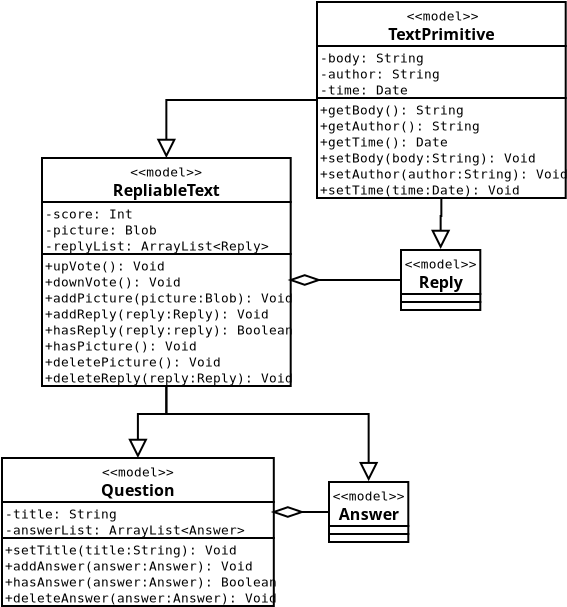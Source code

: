 <?xml version="1.0" encoding="UTF-8"?>
<dia:diagram xmlns:dia="http://www.lysator.liu.se/~alla/dia/">
  <dia:layer name="Background" visible="true" active="true">
    <dia:object type="UML - Class" version="0" id="O0">
      <dia:attribute name="obj_pos">
        <dia:point val="20.95,-6.7"/>
      </dia:attribute>
      <dia:attribute name="obj_bb">
        <dia:rectangle val="20.9,-6.75;33.435,3.15"/>
      </dia:attribute>
      <dia:attribute name="elem_corner">
        <dia:point val="20.95,-6.7"/>
      </dia:attribute>
      <dia:attribute name="elem_width">
        <dia:real val="12.435"/>
      </dia:attribute>
      <dia:attribute name="elem_height">
        <dia:real val="9.8"/>
      </dia:attribute>
      <dia:attribute name="name">
        <dia:string>#TextPrimitive#</dia:string>
      </dia:attribute>
      <dia:attribute name="stereotype">
        <dia:string>#model#</dia:string>
      </dia:attribute>
      <dia:attribute name="comment">
        <dia:string>##</dia:string>
      </dia:attribute>
      <dia:attribute name="abstract">
        <dia:boolean val="false"/>
      </dia:attribute>
      <dia:attribute name="suppress_attributes">
        <dia:boolean val="false"/>
      </dia:attribute>
      <dia:attribute name="suppress_operations">
        <dia:boolean val="false"/>
      </dia:attribute>
      <dia:attribute name="visible_attributes">
        <dia:boolean val="true"/>
      </dia:attribute>
      <dia:attribute name="visible_operations">
        <dia:boolean val="true"/>
      </dia:attribute>
      <dia:attribute name="visible_comments">
        <dia:boolean val="false"/>
      </dia:attribute>
      <dia:attribute name="wrap_operations">
        <dia:boolean val="true"/>
      </dia:attribute>
      <dia:attribute name="wrap_after_char">
        <dia:int val="40"/>
      </dia:attribute>
      <dia:attribute name="comment_line_length">
        <dia:int val="17"/>
      </dia:attribute>
      <dia:attribute name="comment_tagging">
        <dia:boolean val="false"/>
      </dia:attribute>
      <dia:attribute name="line_width">
        <dia:real val="0.1"/>
      </dia:attribute>
      <dia:attribute name="line_color">
        <dia:color val="#000000"/>
      </dia:attribute>
      <dia:attribute name="fill_color">
        <dia:color val="#ffffff"/>
      </dia:attribute>
      <dia:attribute name="text_color">
        <dia:color val="#000000"/>
      </dia:attribute>
      <dia:attribute name="normal_font">
        <dia:font family="monospace" style="0" name="Courier"/>
      </dia:attribute>
      <dia:attribute name="abstract_font">
        <dia:font family="monospace" style="88" name="Courier-BoldOblique"/>
      </dia:attribute>
      <dia:attribute name="polymorphic_font">
        <dia:font family="monospace" style="8" name="Courier-Oblique"/>
      </dia:attribute>
      <dia:attribute name="classname_font">
        <dia:font family="sans" style="80" name="Helvetica-Bold"/>
      </dia:attribute>
      <dia:attribute name="abstract_classname_font">
        <dia:font family="sans" style="88" name="Helvetica-BoldOblique"/>
      </dia:attribute>
      <dia:attribute name="comment_font">
        <dia:font family="sans" style="8" name="Helvetica-Oblique"/>
      </dia:attribute>
      <dia:attribute name="normal_font_height">
        <dia:real val="0.8"/>
      </dia:attribute>
      <dia:attribute name="polymorphic_font_height">
        <dia:real val="0.8"/>
      </dia:attribute>
      <dia:attribute name="abstract_font_height">
        <dia:real val="0.8"/>
      </dia:attribute>
      <dia:attribute name="classname_font_height">
        <dia:real val="1"/>
      </dia:attribute>
      <dia:attribute name="abstract_classname_font_height">
        <dia:real val="1"/>
      </dia:attribute>
      <dia:attribute name="comment_font_height">
        <dia:real val="0.7"/>
      </dia:attribute>
      <dia:attribute name="attributes">
        <dia:composite type="umlattribute">
          <dia:attribute name="name">
            <dia:string>#body#</dia:string>
          </dia:attribute>
          <dia:attribute name="type">
            <dia:string>#String#</dia:string>
          </dia:attribute>
          <dia:attribute name="value">
            <dia:string>##</dia:string>
          </dia:attribute>
          <dia:attribute name="comment">
            <dia:string>##</dia:string>
          </dia:attribute>
          <dia:attribute name="visibility">
            <dia:enum val="1"/>
          </dia:attribute>
          <dia:attribute name="abstract">
            <dia:boolean val="false"/>
          </dia:attribute>
          <dia:attribute name="class_scope">
            <dia:boolean val="false"/>
          </dia:attribute>
        </dia:composite>
        <dia:composite type="umlattribute">
          <dia:attribute name="name">
            <dia:string>#author#</dia:string>
          </dia:attribute>
          <dia:attribute name="type">
            <dia:string>#String#</dia:string>
          </dia:attribute>
          <dia:attribute name="value">
            <dia:string>##</dia:string>
          </dia:attribute>
          <dia:attribute name="comment">
            <dia:string>##</dia:string>
          </dia:attribute>
          <dia:attribute name="visibility">
            <dia:enum val="1"/>
          </dia:attribute>
          <dia:attribute name="abstract">
            <dia:boolean val="false"/>
          </dia:attribute>
          <dia:attribute name="class_scope">
            <dia:boolean val="false"/>
          </dia:attribute>
        </dia:composite>
        <dia:composite type="umlattribute">
          <dia:attribute name="name">
            <dia:string>#time#</dia:string>
          </dia:attribute>
          <dia:attribute name="type">
            <dia:string>#Date#</dia:string>
          </dia:attribute>
          <dia:attribute name="value">
            <dia:string>##</dia:string>
          </dia:attribute>
          <dia:attribute name="comment">
            <dia:string>##</dia:string>
          </dia:attribute>
          <dia:attribute name="visibility">
            <dia:enum val="1"/>
          </dia:attribute>
          <dia:attribute name="abstract">
            <dia:boolean val="false"/>
          </dia:attribute>
          <dia:attribute name="class_scope">
            <dia:boolean val="false"/>
          </dia:attribute>
        </dia:composite>
      </dia:attribute>
      <dia:attribute name="operations">
        <dia:composite type="umloperation">
          <dia:attribute name="name">
            <dia:string>#getBody#</dia:string>
          </dia:attribute>
          <dia:attribute name="stereotype">
            <dia:string>##</dia:string>
          </dia:attribute>
          <dia:attribute name="type">
            <dia:string>#String#</dia:string>
          </dia:attribute>
          <dia:attribute name="visibility">
            <dia:enum val="0"/>
          </dia:attribute>
          <dia:attribute name="comment">
            <dia:string>##</dia:string>
          </dia:attribute>
          <dia:attribute name="abstract">
            <dia:boolean val="false"/>
          </dia:attribute>
          <dia:attribute name="inheritance_type">
            <dia:enum val="2"/>
          </dia:attribute>
          <dia:attribute name="query">
            <dia:boolean val="false"/>
          </dia:attribute>
          <dia:attribute name="class_scope">
            <dia:boolean val="false"/>
          </dia:attribute>
          <dia:attribute name="parameters"/>
        </dia:composite>
        <dia:composite type="umloperation">
          <dia:attribute name="name">
            <dia:string>#getAuthor#</dia:string>
          </dia:attribute>
          <dia:attribute name="stereotype">
            <dia:string>##</dia:string>
          </dia:attribute>
          <dia:attribute name="type">
            <dia:string>#String#</dia:string>
          </dia:attribute>
          <dia:attribute name="visibility">
            <dia:enum val="0"/>
          </dia:attribute>
          <dia:attribute name="comment">
            <dia:string>##</dia:string>
          </dia:attribute>
          <dia:attribute name="abstract">
            <dia:boolean val="false"/>
          </dia:attribute>
          <dia:attribute name="inheritance_type">
            <dia:enum val="2"/>
          </dia:attribute>
          <dia:attribute name="query">
            <dia:boolean val="false"/>
          </dia:attribute>
          <dia:attribute name="class_scope">
            <dia:boolean val="false"/>
          </dia:attribute>
          <dia:attribute name="parameters"/>
        </dia:composite>
        <dia:composite type="umloperation">
          <dia:attribute name="name">
            <dia:string>#getTime#</dia:string>
          </dia:attribute>
          <dia:attribute name="stereotype">
            <dia:string>##</dia:string>
          </dia:attribute>
          <dia:attribute name="type">
            <dia:string>#Date#</dia:string>
          </dia:attribute>
          <dia:attribute name="visibility">
            <dia:enum val="0"/>
          </dia:attribute>
          <dia:attribute name="comment">
            <dia:string>##</dia:string>
          </dia:attribute>
          <dia:attribute name="abstract">
            <dia:boolean val="false"/>
          </dia:attribute>
          <dia:attribute name="inheritance_type">
            <dia:enum val="2"/>
          </dia:attribute>
          <dia:attribute name="query">
            <dia:boolean val="false"/>
          </dia:attribute>
          <dia:attribute name="class_scope">
            <dia:boolean val="false"/>
          </dia:attribute>
          <dia:attribute name="parameters"/>
        </dia:composite>
        <dia:composite type="umloperation">
          <dia:attribute name="name">
            <dia:string>#setBody#</dia:string>
          </dia:attribute>
          <dia:attribute name="stereotype">
            <dia:string>##</dia:string>
          </dia:attribute>
          <dia:attribute name="type">
            <dia:string>#Void#</dia:string>
          </dia:attribute>
          <dia:attribute name="visibility">
            <dia:enum val="0"/>
          </dia:attribute>
          <dia:attribute name="comment">
            <dia:string>##</dia:string>
          </dia:attribute>
          <dia:attribute name="abstract">
            <dia:boolean val="false"/>
          </dia:attribute>
          <dia:attribute name="inheritance_type">
            <dia:enum val="2"/>
          </dia:attribute>
          <dia:attribute name="query">
            <dia:boolean val="false"/>
          </dia:attribute>
          <dia:attribute name="class_scope">
            <dia:boolean val="false"/>
          </dia:attribute>
          <dia:attribute name="parameters">
            <dia:composite type="umlparameter">
              <dia:attribute name="name">
                <dia:string>#body#</dia:string>
              </dia:attribute>
              <dia:attribute name="type">
                <dia:string>#String#</dia:string>
              </dia:attribute>
              <dia:attribute name="value">
                <dia:string>##</dia:string>
              </dia:attribute>
              <dia:attribute name="comment">
                <dia:string>##</dia:string>
              </dia:attribute>
              <dia:attribute name="kind">
                <dia:enum val="0"/>
              </dia:attribute>
            </dia:composite>
          </dia:attribute>
        </dia:composite>
        <dia:composite type="umloperation">
          <dia:attribute name="name">
            <dia:string>#setAuthor#</dia:string>
          </dia:attribute>
          <dia:attribute name="stereotype">
            <dia:string>##</dia:string>
          </dia:attribute>
          <dia:attribute name="type">
            <dia:string>#Void#</dia:string>
          </dia:attribute>
          <dia:attribute name="visibility">
            <dia:enum val="0"/>
          </dia:attribute>
          <dia:attribute name="comment">
            <dia:string>##</dia:string>
          </dia:attribute>
          <dia:attribute name="abstract">
            <dia:boolean val="false"/>
          </dia:attribute>
          <dia:attribute name="inheritance_type">
            <dia:enum val="2"/>
          </dia:attribute>
          <dia:attribute name="query">
            <dia:boolean val="false"/>
          </dia:attribute>
          <dia:attribute name="class_scope">
            <dia:boolean val="false"/>
          </dia:attribute>
          <dia:attribute name="parameters">
            <dia:composite type="umlparameter">
              <dia:attribute name="name">
                <dia:string>#author#</dia:string>
              </dia:attribute>
              <dia:attribute name="type">
                <dia:string>#String#</dia:string>
              </dia:attribute>
              <dia:attribute name="value">
                <dia:string>##</dia:string>
              </dia:attribute>
              <dia:attribute name="comment">
                <dia:string>##</dia:string>
              </dia:attribute>
              <dia:attribute name="kind">
                <dia:enum val="0"/>
              </dia:attribute>
            </dia:composite>
          </dia:attribute>
        </dia:composite>
        <dia:composite type="umloperation">
          <dia:attribute name="name">
            <dia:string>#setTime#</dia:string>
          </dia:attribute>
          <dia:attribute name="stereotype">
            <dia:string>##</dia:string>
          </dia:attribute>
          <dia:attribute name="type">
            <dia:string>#Void#</dia:string>
          </dia:attribute>
          <dia:attribute name="visibility">
            <dia:enum val="0"/>
          </dia:attribute>
          <dia:attribute name="comment">
            <dia:string>##</dia:string>
          </dia:attribute>
          <dia:attribute name="abstract">
            <dia:boolean val="false"/>
          </dia:attribute>
          <dia:attribute name="inheritance_type">
            <dia:enum val="2"/>
          </dia:attribute>
          <dia:attribute name="query">
            <dia:boolean val="false"/>
          </dia:attribute>
          <dia:attribute name="class_scope">
            <dia:boolean val="false"/>
          </dia:attribute>
          <dia:attribute name="parameters">
            <dia:composite type="umlparameter">
              <dia:attribute name="name">
                <dia:string>#time#</dia:string>
              </dia:attribute>
              <dia:attribute name="type">
                <dia:string>#Date#</dia:string>
              </dia:attribute>
              <dia:attribute name="value">
                <dia:string>##</dia:string>
              </dia:attribute>
              <dia:attribute name="comment">
                <dia:string>##</dia:string>
              </dia:attribute>
              <dia:attribute name="kind">
                <dia:enum val="0"/>
              </dia:attribute>
            </dia:composite>
          </dia:attribute>
        </dia:composite>
      </dia:attribute>
      <dia:attribute name="template">
        <dia:boolean val="false"/>
      </dia:attribute>
      <dia:attribute name="templates"/>
    </dia:object>
    <dia:object type="UML - Class" version="0" id="O1">
      <dia:attribute name="obj_pos">
        <dia:point val="7.2,1.1"/>
      </dia:attribute>
      <dia:attribute name="obj_bb">
        <dia:rectangle val="7.15,1.05;19.685,12.55"/>
      </dia:attribute>
      <dia:attribute name="elem_corner">
        <dia:point val="7.2,1.1"/>
      </dia:attribute>
      <dia:attribute name="elem_width">
        <dia:real val="12.435"/>
      </dia:attribute>
      <dia:attribute name="elem_height">
        <dia:real val="11.4"/>
      </dia:attribute>
      <dia:attribute name="name">
        <dia:string>#RepliableText#</dia:string>
      </dia:attribute>
      <dia:attribute name="stereotype">
        <dia:string>#model#</dia:string>
      </dia:attribute>
      <dia:attribute name="comment">
        <dia:string>##</dia:string>
      </dia:attribute>
      <dia:attribute name="abstract">
        <dia:boolean val="false"/>
      </dia:attribute>
      <dia:attribute name="suppress_attributes">
        <dia:boolean val="false"/>
      </dia:attribute>
      <dia:attribute name="suppress_operations">
        <dia:boolean val="false"/>
      </dia:attribute>
      <dia:attribute name="visible_attributes">
        <dia:boolean val="true"/>
      </dia:attribute>
      <dia:attribute name="visible_operations">
        <dia:boolean val="true"/>
      </dia:attribute>
      <dia:attribute name="visible_comments">
        <dia:boolean val="false"/>
      </dia:attribute>
      <dia:attribute name="wrap_operations">
        <dia:boolean val="true"/>
      </dia:attribute>
      <dia:attribute name="wrap_after_char">
        <dia:int val="40"/>
      </dia:attribute>
      <dia:attribute name="comment_line_length">
        <dia:int val="17"/>
      </dia:attribute>
      <dia:attribute name="comment_tagging">
        <dia:boolean val="false"/>
      </dia:attribute>
      <dia:attribute name="line_width">
        <dia:real val="0.1"/>
      </dia:attribute>
      <dia:attribute name="line_color">
        <dia:color val="#000000"/>
      </dia:attribute>
      <dia:attribute name="fill_color">
        <dia:color val="#ffffff"/>
      </dia:attribute>
      <dia:attribute name="text_color">
        <dia:color val="#000000"/>
      </dia:attribute>
      <dia:attribute name="normal_font">
        <dia:font family="monospace" style="0" name="Courier"/>
      </dia:attribute>
      <dia:attribute name="abstract_font">
        <dia:font family="monospace" style="88" name="Courier-BoldOblique"/>
      </dia:attribute>
      <dia:attribute name="polymorphic_font">
        <dia:font family="monospace" style="8" name="Courier-Oblique"/>
      </dia:attribute>
      <dia:attribute name="classname_font">
        <dia:font family="sans" style="80" name="Helvetica-Bold"/>
      </dia:attribute>
      <dia:attribute name="abstract_classname_font">
        <dia:font family="sans" style="88" name="Helvetica-BoldOblique"/>
      </dia:attribute>
      <dia:attribute name="comment_font">
        <dia:font family="sans" style="8" name="Helvetica-Oblique"/>
      </dia:attribute>
      <dia:attribute name="normal_font_height">
        <dia:real val="0.8"/>
      </dia:attribute>
      <dia:attribute name="polymorphic_font_height">
        <dia:real val="0.8"/>
      </dia:attribute>
      <dia:attribute name="abstract_font_height">
        <dia:real val="0.8"/>
      </dia:attribute>
      <dia:attribute name="classname_font_height">
        <dia:real val="1"/>
      </dia:attribute>
      <dia:attribute name="abstract_classname_font_height">
        <dia:real val="1"/>
      </dia:attribute>
      <dia:attribute name="comment_font_height">
        <dia:real val="0.7"/>
      </dia:attribute>
      <dia:attribute name="attributes">
        <dia:composite type="umlattribute">
          <dia:attribute name="name">
            <dia:string>#score#</dia:string>
          </dia:attribute>
          <dia:attribute name="type">
            <dia:string>#Int#</dia:string>
          </dia:attribute>
          <dia:attribute name="value">
            <dia:string>##</dia:string>
          </dia:attribute>
          <dia:attribute name="comment">
            <dia:string>##</dia:string>
          </dia:attribute>
          <dia:attribute name="visibility">
            <dia:enum val="1"/>
          </dia:attribute>
          <dia:attribute name="abstract">
            <dia:boolean val="false"/>
          </dia:attribute>
          <dia:attribute name="class_scope">
            <dia:boolean val="false"/>
          </dia:attribute>
        </dia:composite>
        <dia:composite type="umlattribute">
          <dia:attribute name="name">
            <dia:string>#picture#</dia:string>
          </dia:attribute>
          <dia:attribute name="type">
            <dia:string>#Blob#</dia:string>
          </dia:attribute>
          <dia:attribute name="value">
            <dia:string>##</dia:string>
          </dia:attribute>
          <dia:attribute name="comment">
            <dia:string>##</dia:string>
          </dia:attribute>
          <dia:attribute name="visibility">
            <dia:enum val="1"/>
          </dia:attribute>
          <dia:attribute name="abstract">
            <dia:boolean val="false"/>
          </dia:attribute>
          <dia:attribute name="class_scope">
            <dia:boolean val="false"/>
          </dia:attribute>
        </dia:composite>
        <dia:composite type="umlattribute">
          <dia:attribute name="name">
            <dia:string>#replyList#</dia:string>
          </dia:attribute>
          <dia:attribute name="type">
            <dia:string>#ArrayList&lt;Reply&gt;#</dia:string>
          </dia:attribute>
          <dia:attribute name="value">
            <dia:string>##</dia:string>
          </dia:attribute>
          <dia:attribute name="comment">
            <dia:string>##</dia:string>
          </dia:attribute>
          <dia:attribute name="visibility">
            <dia:enum val="1"/>
          </dia:attribute>
          <dia:attribute name="abstract">
            <dia:boolean val="false"/>
          </dia:attribute>
          <dia:attribute name="class_scope">
            <dia:boolean val="false"/>
          </dia:attribute>
        </dia:composite>
      </dia:attribute>
      <dia:attribute name="operations">
        <dia:composite type="umloperation">
          <dia:attribute name="name">
            <dia:string>#upVote#</dia:string>
          </dia:attribute>
          <dia:attribute name="stereotype">
            <dia:string>##</dia:string>
          </dia:attribute>
          <dia:attribute name="type">
            <dia:string>#Void#</dia:string>
          </dia:attribute>
          <dia:attribute name="visibility">
            <dia:enum val="0"/>
          </dia:attribute>
          <dia:attribute name="comment">
            <dia:string>##</dia:string>
          </dia:attribute>
          <dia:attribute name="abstract">
            <dia:boolean val="false"/>
          </dia:attribute>
          <dia:attribute name="inheritance_type">
            <dia:enum val="2"/>
          </dia:attribute>
          <dia:attribute name="query">
            <dia:boolean val="false"/>
          </dia:attribute>
          <dia:attribute name="class_scope">
            <dia:boolean val="false"/>
          </dia:attribute>
          <dia:attribute name="parameters"/>
        </dia:composite>
        <dia:composite type="umloperation">
          <dia:attribute name="name">
            <dia:string>#downVote#</dia:string>
          </dia:attribute>
          <dia:attribute name="stereotype">
            <dia:string>##</dia:string>
          </dia:attribute>
          <dia:attribute name="type">
            <dia:string>#Void#</dia:string>
          </dia:attribute>
          <dia:attribute name="visibility">
            <dia:enum val="0"/>
          </dia:attribute>
          <dia:attribute name="comment">
            <dia:string>##</dia:string>
          </dia:attribute>
          <dia:attribute name="abstract">
            <dia:boolean val="false"/>
          </dia:attribute>
          <dia:attribute name="inheritance_type">
            <dia:enum val="2"/>
          </dia:attribute>
          <dia:attribute name="query">
            <dia:boolean val="false"/>
          </dia:attribute>
          <dia:attribute name="class_scope">
            <dia:boolean val="false"/>
          </dia:attribute>
          <dia:attribute name="parameters"/>
        </dia:composite>
        <dia:composite type="umloperation">
          <dia:attribute name="name">
            <dia:string>#addPicture#</dia:string>
          </dia:attribute>
          <dia:attribute name="stereotype">
            <dia:string>##</dia:string>
          </dia:attribute>
          <dia:attribute name="type">
            <dia:string>#Void#</dia:string>
          </dia:attribute>
          <dia:attribute name="visibility">
            <dia:enum val="0"/>
          </dia:attribute>
          <dia:attribute name="comment">
            <dia:string>##</dia:string>
          </dia:attribute>
          <dia:attribute name="abstract">
            <dia:boolean val="false"/>
          </dia:attribute>
          <dia:attribute name="inheritance_type">
            <dia:enum val="2"/>
          </dia:attribute>
          <dia:attribute name="query">
            <dia:boolean val="false"/>
          </dia:attribute>
          <dia:attribute name="class_scope">
            <dia:boolean val="false"/>
          </dia:attribute>
          <dia:attribute name="parameters">
            <dia:composite type="umlparameter">
              <dia:attribute name="name">
                <dia:string>#picture#</dia:string>
              </dia:attribute>
              <dia:attribute name="type">
                <dia:string>#Blob#</dia:string>
              </dia:attribute>
              <dia:attribute name="value">
                <dia:string>##</dia:string>
              </dia:attribute>
              <dia:attribute name="comment">
                <dia:string>##</dia:string>
              </dia:attribute>
              <dia:attribute name="kind">
                <dia:enum val="0"/>
              </dia:attribute>
            </dia:composite>
          </dia:attribute>
        </dia:composite>
        <dia:composite type="umloperation">
          <dia:attribute name="name">
            <dia:string>#addReply#</dia:string>
          </dia:attribute>
          <dia:attribute name="stereotype">
            <dia:string>##</dia:string>
          </dia:attribute>
          <dia:attribute name="type">
            <dia:string>#Void#</dia:string>
          </dia:attribute>
          <dia:attribute name="visibility">
            <dia:enum val="0"/>
          </dia:attribute>
          <dia:attribute name="comment">
            <dia:string>##</dia:string>
          </dia:attribute>
          <dia:attribute name="abstract">
            <dia:boolean val="false"/>
          </dia:attribute>
          <dia:attribute name="inheritance_type">
            <dia:enum val="2"/>
          </dia:attribute>
          <dia:attribute name="query">
            <dia:boolean val="false"/>
          </dia:attribute>
          <dia:attribute name="class_scope">
            <dia:boolean val="false"/>
          </dia:attribute>
          <dia:attribute name="parameters">
            <dia:composite type="umlparameter">
              <dia:attribute name="name">
                <dia:string>#reply#</dia:string>
              </dia:attribute>
              <dia:attribute name="type">
                <dia:string>#Reply#</dia:string>
              </dia:attribute>
              <dia:attribute name="value">
                <dia:string>##</dia:string>
              </dia:attribute>
              <dia:attribute name="comment">
                <dia:string>##</dia:string>
              </dia:attribute>
              <dia:attribute name="kind">
                <dia:enum val="0"/>
              </dia:attribute>
            </dia:composite>
          </dia:attribute>
        </dia:composite>
        <dia:composite type="umloperation">
          <dia:attribute name="name">
            <dia:string>#hasReply#</dia:string>
          </dia:attribute>
          <dia:attribute name="stereotype">
            <dia:string>##</dia:string>
          </dia:attribute>
          <dia:attribute name="type">
            <dia:string>#Boolean#</dia:string>
          </dia:attribute>
          <dia:attribute name="visibility">
            <dia:enum val="0"/>
          </dia:attribute>
          <dia:attribute name="comment">
            <dia:string>##</dia:string>
          </dia:attribute>
          <dia:attribute name="abstract">
            <dia:boolean val="false"/>
          </dia:attribute>
          <dia:attribute name="inheritance_type">
            <dia:enum val="2"/>
          </dia:attribute>
          <dia:attribute name="query">
            <dia:boolean val="false"/>
          </dia:attribute>
          <dia:attribute name="class_scope">
            <dia:boolean val="false"/>
          </dia:attribute>
          <dia:attribute name="parameters">
            <dia:composite type="umlparameter">
              <dia:attribute name="name">
                <dia:string>#reply#</dia:string>
              </dia:attribute>
              <dia:attribute name="type">
                <dia:string>#reply#</dia:string>
              </dia:attribute>
              <dia:attribute name="value">
                <dia:string>##</dia:string>
              </dia:attribute>
              <dia:attribute name="comment">
                <dia:string>##</dia:string>
              </dia:attribute>
              <dia:attribute name="kind">
                <dia:enum val="0"/>
              </dia:attribute>
            </dia:composite>
          </dia:attribute>
        </dia:composite>
        <dia:composite type="umloperation">
          <dia:attribute name="name">
            <dia:string>#hasPicture#</dia:string>
          </dia:attribute>
          <dia:attribute name="stereotype">
            <dia:string>##</dia:string>
          </dia:attribute>
          <dia:attribute name="type">
            <dia:string>#Void#</dia:string>
          </dia:attribute>
          <dia:attribute name="visibility">
            <dia:enum val="0"/>
          </dia:attribute>
          <dia:attribute name="comment">
            <dia:string>##</dia:string>
          </dia:attribute>
          <dia:attribute name="abstract">
            <dia:boolean val="false"/>
          </dia:attribute>
          <dia:attribute name="inheritance_type">
            <dia:enum val="2"/>
          </dia:attribute>
          <dia:attribute name="query">
            <dia:boolean val="false"/>
          </dia:attribute>
          <dia:attribute name="class_scope">
            <dia:boolean val="false"/>
          </dia:attribute>
          <dia:attribute name="parameters"/>
        </dia:composite>
        <dia:composite type="umloperation">
          <dia:attribute name="name">
            <dia:string>#deletePicture#</dia:string>
          </dia:attribute>
          <dia:attribute name="stereotype">
            <dia:string>##</dia:string>
          </dia:attribute>
          <dia:attribute name="type">
            <dia:string>#Void#</dia:string>
          </dia:attribute>
          <dia:attribute name="visibility">
            <dia:enum val="0"/>
          </dia:attribute>
          <dia:attribute name="comment">
            <dia:string>##</dia:string>
          </dia:attribute>
          <dia:attribute name="abstract">
            <dia:boolean val="false"/>
          </dia:attribute>
          <dia:attribute name="inheritance_type">
            <dia:enum val="2"/>
          </dia:attribute>
          <dia:attribute name="query">
            <dia:boolean val="false"/>
          </dia:attribute>
          <dia:attribute name="class_scope">
            <dia:boolean val="false"/>
          </dia:attribute>
          <dia:attribute name="parameters"/>
        </dia:composite>
        <dia:composite type="umloperation">
          <dia:attribute name="name">
            <dia:string>#deleteReply#</dia:string>
          </dia:attribute>
          <dia:attribute name="stereotype">
            <dia:string>##</dia:string>
          </dia:attribute>
          <dia:attribute name="type">
            <dia:string>#Void#</dia:string>
          </dia:attribute>
          <dia:attribute name="visibility">
            <dia:enum val="0"/>
          </dia:attribute>
          <dia:attribute name="comment">
            <dia:string>##</dia:string>
          </dia:attribute>
          <dia:attribute name="abstract">
            <dia:boolean val="false"/>
          </dia:attribute>
          <dia:attribute name="inheritance_type">
            <dia:enum val="2"/>
          </dia:attribute>
          <dia:attribute name="query">
            <dia:boolean val="false"/>
          </dia:attribute>
          <dia:attribute name="class_scope">
            <dia:boolean val="false"/>
          </dia:attribute>
          <dia:attribute name="parameters">
            <dia:composite type="umlparameter">
              <dia:attribute name="name">
                <dia:string>#reply#</dia:string>
              </dia:attribute>
              <dia:attribute name="type">
                <dia:string>#Reply#</dia:string>
              </dia:attribute>
              <dia:attribute name="value">
                <dia:string>##</dia:string>
              </dia:attribute>
              <dia:attribute name="comment">
                <dia:string>##</dia:string>
              </dia:attribute>
              <dia:attribute name="kind">
                <dia:enum val="0"/>
              </dia:attribute>
            </dia:composite>
          </dia:attribute>
        </dia:composite>
      </dia:attribute>
      <dia:attribute name="template">
        <dia:boolean val="false"/>
      </dia:attribute>
      <dia:attribute name="templates"/>
    </dia:object>
    <dia:object type="UML - Class" version="0" id="O2">
      <dia:attribute name="obj_pos">
        <dia:point val="5.2,16.1"/>
      </dia:attribute>
      <dia:attribute name="obj_bb">
        <dia:rectangle val="5.15,16.05;18.84,23.55"/>
      </dia:attribute>
      <dia:attribute name="elem_corner">
        <dia:point val="5.2,16.1"/>
      </dia:attribute>
      <dia:attribute name="elem_width">
        <dia:real val="13.59"/>
      </dia:attribute>
      <dia:attribute name="elem_height">
        <dia:real val="7.4"/>
      </dia:attribute>
      <dia:attribute name="name">
        <dia:string>#Question#</dia:string>
      </dia:attribute>
      <dia:attribute name="stereotype">
        <dia:string>#model#</dia:string>
      </dia:attribute>
      <dia:attribute name="comment">
        <dia:string>##</dia:string>
      </dia:attribute>
      <dia:attribute name="abstract">
        <dia:boolean val="false"/>
      </dia:attribute>
      <dia:attribute name="suppress_attributes">
        <dia:boolean val="false"/>
      </dia:attribute>
      <dia:attribute name="suppress_operations">
        <dia:boolean val="false"/>
      </dia:attribute>
      <dia:attribute name="visible_attributes">
        <dia:boolean val="true"/>
      </dia:attribute>
      <dia:attribute name="visible_operations">
        <dia:boolean val="true"/>
      </dia:attribute>
      <dia:attribute name="visible_comments">
        <dia:boolean val="false"/>
      </dia:attribute>
      <dia:attribute name="wrap_operations">
        <dia:boolean val="true"/>
      </dia:attribute>
      <dia:attribute name="wrap_after_char">
        <dia:int val="40"/>
      </dia:attribute>
      <dia:attribute name="comment_line_length">
        <dia:int val="17"/>
      </dia:attribute>
      <dia:attribute name="comment_tagging">
        <dia:boolean val="false"/>
      </dia:attribute>
      <dia:attribute name="line_width">
        <dia:real val="0.1"/>
      </dia:attribute>
      <dia:attribute name="line_color">
        <dia:color val="#000000"/>
      </dia:attribute>
      <dia:attribute name="fill_color">
        <dia:color val="#ffffff"/>
      </dia:attribute>
      <dia:attribute name="text_color">
        <dia:color val="#000000"/>
      </dia:attribute>
      <dia:attribute name="normal_font">
        <dia:font family="monospace" style="0" name="Courier"/>
      </dia:attribute>
      <dia:attribute name="abstract_font">
        <dia:font family="monospace" style="88" name="Courier-BoldOblique"/>
      </dia:attribute>
      <dia:attribute name="polymorphic_font">
        <dia:font family="monospace" style="8" name="Courier-Oblique"/>
      </dia:attribute>
      <dia:attribute name="classname_font">
        <dia:font family="sans" style="80" name="Helvetica-Bold"/>
      </dia:attribute>
      <dia:attribute name="abstract_classname_font">
        <dia:font family="sans" style="88" name="Helvetica-BoldOblique"/>
      </dia:attribute>
      <dia:attribute name="comment_font">
        <dia:font family="sans" style="8" name="Helvetica-Oblique"/>
      </dia:attribute>
      <dia:attribute name="normal_font_height">
        <dia:real val="0.8"/>
      </dia:attribute>
      <dia:attribute name="polymorphic_font_height">
        <dia:real val="0.8"/>
      </dia:attribute>
      <dia:attribute name="abstract_font_height">
        <dia:real val="0.8"/>
      </dia:attribute>
      <dia:attribute name="classname_font_height">
        <dia:real val="1"/>
      </dia:attribute>
      <dia:attribute name="abstract_classname_font_height">
        <dia:real val="1"/>
      </dia:attribute>
      <dia:attribute name="comment_font_height">
        <dia:real val="0.7"/>
      </dia:attribute>
      <dia:attribute name="attributes">
        <dia:composite type="umlattribute">
          <dia:attribute name="name">
            <dia:string>#title#</dia:string>
          </dia:attribute>
          <dia:attribute name="type">
            <dia:string>#String#</dia:string>
          </dia:attribute>
          <dia:attribute name="value">
            <dia:string>##</dia:string>
          </dia:attribute>
          <dia:attribute name="comment">
            <dia:string>##</dia:string>
          </dia:attribute>
          <dia:attribute name="visibility">
            <dia:enum val="1"/>
          </dia:attribute>
          <dia:attribute name="abstract">
            <dia:boolean val="false"/>
          </dia:attribute>
          <dia:attribute name="class_scope">
            <dia:boolean val="false"/>
          </dia:attribute>
        </dia:composite>
        <dia:composite type="umlattribute">
          <dia:attribute name="name">
            <dia:string>#answerList#</dia:string>
          </dia:attribute>
          <dia:attribute name="type">
            <dia:string>#ArrayList&lt;Answer&gt;#</dia:string>
          </dia:attribute>
          <dia:attribute name="value">
            <dia:string>##</dia:string>
          </dia:attribute>
          <dia:attribute name="comment">
            <dia:string>##</dia:string>
          </dia:attribute>
          <dia:attribute name="visibility">
            <dia:enum val="1"/>
          </dia:attribute>
          <dia:attribute name="abstract">
            <dia:boolean val="false"/>
          </dia:attribute>
          <dia:attribute name="class_scope">
            <dia:boolean val="false"/>
          </dia:attribute>
        </dia:composite>
      </dia:attribute>
      <dia:attribute name="operations">
        <dia:composite type="umloperation">
          <dia:attribute name="name">
            <dia:string>#setTitle#</dia:string>
          </dia:attribute>
          <dia:attribute name="stereotype">
            <dia:string>##</dia:string>
          </dia:attribute>
          <dia:attribute name="type">
            <dia:string>#Void#</dia:string>
          </dia:attribute>
          <dia:attribute name="visibility">
            <dia:enum val="0"/>
          </dia:attribute>
          <dia:attribute name="comment">
            <dia:string>##</dia:string>
          </dia:attribute>
          <dia:attribute name="abstract">
            <dia:boolean val="false"/>
          </dia:attribute>
          <dia:attribute name="inheritance_type">
            <dia:enum val="2"/>
          </dia:attribute>
          <dia:attribute name="query">
            <dia:boolean val="false"/>
          </dia:attribute>
          <dia:attribute name="class_scope">
            <dia:boolean val="false"/>
          </dia:attribute>
          <dia:attribute name="parameters">
            <dia:composite type="umlparameter">
              <dia:attribute name="name">
                <dia:string>#title#</dia:string>
              </dia:attribute>
              <dia:attribute name="type">
                <dia:string>#String#</dia:string>
              </dia:attribute>
              <dia:attribute name="value">
                <dia:string>##</dia:string>
              </dia:attribute>
              <dia:attribute name="comment">
                <dia:string>##</dia:string>
              </dia:attribute>
              <dia:attribute name="kind">
                <dia:enum val="0"/>
              </dia:attribute>
            </dia:composite>
          </dia:attribute>
        </dia:composite>
        <dia:composite type="umloperation">
          <dia:attribute name="name">
            <dia:string>#addAnswer#</dia:string>
          </dia:attribute>
          <dia:attribute name="stereotype">
            <dia:string>##</dia:string>
          </dia:attribute>
          <dia:attribute name="type">
            <dia:string>#Void#</dia:string>
          </dia:attribute>
          <dia:attribute name="visibility">
            <dia:enum val="0"/>
          </dia:attribute>
          <dia:attribute name="comment">
            <dia:string>##</dia:string>
          </dia:attribute>
          <dia:attribute name="abstract">
            <dia:boolean val="false"/>
          </dia:attribute>
          <dia:attribute name="inheritance_type">
            <dia:enum val="2"/>
          </dia:attribute>
          <dia:attribute name="query">
            <dia:boolean val="false"/>
          </dia:attribute>
          <dia:attribute name="class_scope">
            <dia:boolean val="false"/>
          </dia:attribute>
          <dia:attribute name="parameters">
            <dia:composite type="umlparameter">
              <dia:attribute name="name">
                <dia:string>#answer#</dia:string>
              </dia:attribute>
              <dia:attribute name="type">
                <dia:string>#Answer#</dia:string>
              </dia:attribute>
              <dia:attribute name="value">
                <dia:string>##</dia:string>
              </dia:attribute>
              <dia:attribute name="comment">
                <dia:string>##</dia:string>
              </dia:attribute>
              <dia:attribute name="kind">
                <dia:enum val="0"/>
              </dia:attribute>
            </dia:composite>
          </dia:attribute>
        </dia:composite>
        <dia:composite type="umloperation">
          <dia:attribute name="name">
            <dia:string>#hasAnswer#</dia:string>
          </dia:attribute>
          <dia:attribute name="stereotype">
            <dia:string>##</dia:string>
          </dia:attribute>
          <dia:attribute name="type">
            <dia:string>#Boolean#</dia:string>
          </dia:attribute>
          <dia:attribute name="visibility">
            <dia:enum val="0"/>
          </dia:attribute>
          <dia:attribute name="comment">
            <dia:string>##</dia:string>
          </dia:attribute>
          <dia:attribute name="abstract">
            <dia:boolean val="false"/>
          </dia:attribute>
          <dia:attribute name="inheritance_type">
            <dia:enum val="2"/>
          </dia:attribute>
          <dia:attribute name="query">
            <dia:boolean val="false"/>
          </dia:attribute>
          <dia:attribute name="class_scope">
            <dia:boolean val="false"/>
          </dia:attribute>
          <dia:attribute name="parameters">
            <dia:composite type="umlparameter">
              <dia:attribute name="name">
                <dia:string>#answer#</dia:string>
              </dia:attribute>
              <dia:attribute name="type">
                <dia:string>#Answer#</dia:string>
              </dia:attribute>
              <dia:attribute name="value">
                <dia:string>##</dia:string>
              </dia:attribute>
              <dia:attribute name="comment">
                <dia:string>##</dia:string>
              </dia:attribute>
              <dia:attribute name="kind">
                <dia:enum val="0"/>
              </dia:attribute>
            </dia:composite>
          </dia:attribute>
        </dia:composite>
        <dia:composite type="umloperation">
          <dia:attribute name="name">
            <dia:string>#deleteAnswer#</dia:string>
          </dia:attribute>
          <dia:attribute name="stereotype">
            <dia:string>##</dia:string>
          </dia:attribute>
          <dia:attribute name="type">
            <dia:string>#Void#</dia:string>
          </dia:attribute>
          <dia:attribute name="visibility">
            <dia:enum val="0"/>
          </dia:attribute>
          <dia:attribute name="comment">
            <dia:string>##</dia:string>
          </dia:attribute>
          <dia:attribute name="abstract">
            <dia:boolean val="false"/>
          </dia:attribute>
          <dia:attribute name="inheritance_type">
            <dia:enum val="2"/>
          </dia:attribute>
          <dia:attribute name="query">
            <dia:boolean val="false"/>
          </dia:attribute>
          <dia:attribute name="class_scope">
            <dia:boolean val="false"/>
          </dia:attribute>
          <dia:attribute name="parameters">
            <dia:composite type="umlparameter">
              <dia:attribute name="name">
                <dia:string>#answer#</dia:string>
              </dia:attribute>
              <dia:attribute name="type">
                <dia:string>#Answer#</dia:string>
              </dia:attribute>
              <dia:attribute name="value">
                <dia:string>##</dia:string>
              </dia:attribute>
              <dia:attribute name="comment">
                <dia:string>##</dia:string>
              </dia:attribute>
              <dia:attribute name="kind">
                <dia:enum val="0"/>
              </dia:attribute>
            </dia:composite>
          </dia:attribute>
        </dia:composite>
      </dia:attribute>
      <dia:attribute name="template">
        <dia:boolean val="false"/>
      </dia:attribute>
      <dia:attribute name="templates"/>
    </dia:object>
    <dia:object type="UML - Class" version="0" id="O3">
      <dia:attribute name="obj_pos">
        <dia:point val="21.55,17.3"/>
      </dia:attribute>
      <dia:attribute name="obj_bb">
        <dia:rectangle val="21.5,17.25;25.565,20.35"/>
      </dia:attribute>
      <dia:attribute name="elem_corner">
        <dia:point val="21.55,17.3"/>
      </dia:attribute>
      <dia:attribute name="elem_width">
        <dia:real val="3.965"/>
      </dia:attribute>
      <dia:attribute name="elem_height">
        <dia:real val="3"/>
      </dia:attribute>
      <dia:attribute name="name">
        <dia:string>#Answer#</dia:string>
      </dia:attribute>
      <dia:attribute name="stereotype">
        <dia:string>#model#</dia:string>
      </dia:attribute>
      <dia:attribute name="comment">
        <dia:string>##</dia:string>
      </dia:attribute>
      <dia:attribute name="abstract">
        <dia:boolean val="false"/>
      </dia:attribute>
      <dia:attribute name="suppress_attributes">
        <dia:boolean val="false"/>
      </dia:attribute>
      <dia:attribute name="suppress_operations">
        <dia:boolean val="false"/>
      </dia:attribute>
      <dia:attribute name="visible_attributes">
        <dia:boolean val="true"/>
      </dia:attribute>
      <dia:attribute name="visible_operations">
        <dia:boolean val="true"/>
      </dia:attribute>
      <dia:attribute name="visible_comments">
        <dia:boolean val="false"/>
      </dia:attribute>
      <dia:attribute name="wrap_operations">
        <dia:boolean val="true"/>
      </dia:attribute>
      <dia:attribute name="wrap_after_char">
        <dia:int val="40"/>
      </dia:attribute>
      <dia:attribute name="comment_line_length">
        <dia:int val="17"/>
      </dia:attribute>
      <dia:attribute name="comment_tagging">
        <dia:boolean val="false"/>
      </dia:attribute>
      <dia:attribute name="line_width">
        <dia:real val="0.1"/>
      </dia:attribute>
      <dia:attribute name="line_color">
        <dia:color val="#000000"/>
      </dia:attribute>
      <dia:attribute name="fill_color">
        <dia:color val="#ffffff"/>
      </dia:attribute>
      <dia:attribute name="text_color">
        <dia:color val="#000000"/>
      </dia:attribute>
      <dia:attribute name="normal_font">
        <dia:font family="monospace" style="0" name="Courier"/>
      </dia:attribute>
      <dia:attribute name="abstract_font">
        <dia:font family="monospace" style="88" name="Courier-BoldOblique"/>
      </dia:attribute>
      <dia:attribute name="polymorphic_font">
        <dia:font family="monospace" style="8" name="Courier-Oblique"/>
      </dia:attribute>
      <dia:attribute name="classname_font">
        <dia:font family="sans" style="80" name="Helvetica-Bold"/>
      </dia:attribute>
      <dia:attribute name="abstract_classname_font">
        <dia:font family="sans" style="88" name="Helvetica-BoldOblique"/>
      </dia:attribute>
      <dia:attribute name="comment_font">
        <dia:font family="sans" style="8" name="Helvetica-Oblique"/>
      </dia:attribute>
      <dia:attribute name="normal_font_height">
        <dia:real val="0.8"/>
      </dia:attribute>
      <dia:attribute name="polymorphic_font_height">
        <dia:real val="0.8"/>
      </dia:attribute>
      <dia:attribute name="abstract_font_height">
        <dia:real val="0.8"/>
      </dia:attribute>
      <dia:attribute name="classname_font_height">
        <dia:real val="1"/>
      </dia:attribute>
      <dia:attribute name="abstract_classname_font_height">
        <dia:real val="1"/>
      </dia:attribute>
      <dia:attribute name="comment_font_height">
        <dia:real val="0.7"/>
      </dia:attribute>
      <dia:attribute name="attributes"/>
      <dia:attribute name="operations"/>
      <dia:attribute name="template">
        <dia:boolean val="false"/>
      </dia:attribute>
      <dia:attribute name="templates"/>
    </dia:object>
    <dia:object type="UML - Class" version="0" id="O4">
      <dia:attribute name="obj_pos">
        <dia:point val="25.15,5.7"/>
      </dia:attribute>
      <dia:attribute name="obj_bb">
        <dia:rectangle val="25.1,5.65;29.165,8.75"/>
      </dia:attribute>
      <dia:attribute name="elem_corner">
        <dia:point val="25.15,5.7"/>
      </dia:attribute>
      <dia:attribute name="elem_width">
        <dia:real val="3.965"/>
      </dia:attribute>
      <dia:attribute name="elem_height">
        <dia:real val="3"/>
      </dia:attribute>
      <dia:attribute name="name">
        <dia:string>#Reply#</dia:string>
      </dia:attribute>
      <dia:attribute name="stereotype">
        <dia:string>#model#</dia:string>
      </dia:attribute>
      <dia:attribute name="comment">
        <dia:string>##</dia:string>
      </dia:attribute>
      <dia:attribute name="abstract">
        <dia:boolean val="false"/>
      </dia:attribute>
      <dia:attribute name="suppress_attributes">
        <dia:boolean val="false"/>
      </dia:attribute>
      <dia:attribute name="suppress_operations">
        <dia:boolean val="false"/>
      </dia:attribute>
      <dia:attribute name="visible_attributes">
        <dia:boolean val="true"/>
      </dia:attribute>
      <dia:attribute name="visible_operations">
        <dia:boolean val="true"/>
      </dia:attribute>
      <dia:attribute name="visible_comments">
        <dia:boolean val="false"/>
      </dia:attribute>
      <dia:attribute name="wrap_operations">
        <dia:boolean val="true"/>
      </dia:attribute>
      <dia:attribute name="wrap_after_char">
        <dia:int val="40"/>
      </dia:attribute>
      <dia:attribute name="comment_line_length">
        <dia:int val="17"/>
      </dia:attribute>
      <dia:attribute name="comment_tagging">
        <dia:boolean val="false"/>
      </dia:attribute>
      <dia:attribute name="line_width">
        <dia:real val="0.1"/>
      </dia:attribute>
      <dia:attribute name="line_color">
        <dia:color val="#000000"/>
      </dia:attribute>
      <dia:attribute name="fill_color">
        <dia:color val="#ffffff"/>
      </dia:attribute>
      <dia:attribute name="text_color">
        <dia:color val="#000000"/>
      </dia:attribute>
      <dia:attribute name="normal_font">
        <dia:font family="monospace" style="0" name="Courier"/>
      </dia:attribute>
      <dia:attribute name="abstract_font">
        <dia:font family="monospace" style="88" name="Courier-BoldOblique"/>
      </dia:attribute>
      <dia:attribute name="polymorphic_font">
        <dia:font family="monospace" style="8" name="Courier-Oblique"/>
      </dia:attribute>
      <dia:attribute name="classname_font">
        <dia:font family="sans" style="80" name="Helvetica-Bold"/>
      </dia:attribute>
      <dia:attribute name="abstract_classname_font">
        <dia:font family="sans" style="88" name="Helvetica-BoldOblique"/>
      </dia:attribute>
      <dia:attribute name="comment_font">
        <dia:font family="sans" style="8" name="Helvetica-Oblique"/>
      </dia:attribute>
      <dia:attribute name="normal_font_height">
        <dia:real val="0.8"/>
      </dia:attribute>
      <dia:attribute name="polymorphic_font_height">
        <dia:real val="0.8"/>
      </dia:attribute>
      <dia:attribute name="abstract_font_height">
        <dia:real val="0.8"/>
      </dia:attribute>
      <dia:attribute name="classname_font_height">
        <dia:real val="1"/>
      </dia:attribute>
      <dia:attribute name="abstract_classname_font_height">
        <dia:real val="1"/>
      </dia:attribute>
      <dia:attribute name="comment_font_height">
        <dia:real val="0.7"/>
      </dia:attribute>
      <dia:attribute name="attributes"/>
      <dia:attribute name="operations"/>
      <dia:attribute name="template">
        <dia:boolean val="false"/>
      </dia:attribute>
      <dia:attribute name="templates"/>
    </dia:object>
    <dia:object type="UML - Generalization" version="1" id="O5">
      <dia:attribute name="obj_pos">
        <dia:point val="13.418,1.1"/>
      </dia:attribute>
      <dia:attribute name="obj_bb">
        <dia:rectangle val="12.568,-2.6;20.95,1.15"/>
      </dia:attribute>
      <dia:attribute name="meta">
        <dia:composite type="dict"/>
      </dia:attribute>
      <dia:attribute name="orth_points">
        <dia:point val="13.418,1.1"/>
        <dia:point val="13.418,-1.8"/>
        <dia:point val="20.9,-1.8"/>
      </dia:attribute>
      <dia:attribute name="orth_orient">
        <dia:enum val="1"/>
        <dia:enum val="0"/>
      </dia:attribute>
      <dia:attribute name="orth_autoroute">
        <dia:boolean val="true"/>
      </dia:attribute>
      <dia:attribute name="text_colour">
        <dia:color val="#000000"/>
      </dia:attribute>
      <dia:attribute name="line_colour">
        <dia:color val="#000000"/>
      </dia:attribute>
      <dia:attribute name="name">
        <dia:string>##</dia:string>
      </dia:attribute>
      <dia:attribute name="stereotype">
        <dia:string>##</dia:string>
      </dia:attribute>
      <dia:connections>
        <dia:connection handle="0" to="O1" connection="1"/>
        <dia:connection handle="1" to="O0" connection="26"/>
      </dia:connections>
    </dia:object>
    <dia:object type="UML - Generalization" version="1" id="O6">
      <dia:attribute name="obj_pos">
        <dia:point val="11.995,16.1"/>
      </dia:attribute>
      <dia:attribute name="obj_bb">
        <dia:rectangle val="11.145,12.45;13.467,16.15"/>
      </dia:attribute>
      <dia:attribute name="meta">
        <dia:composite type="dict"/>
      </dia:attribute>
      <dia:attribute name="orth_points">
        <dia:point val="11.995,16.1"/>
        <dia:point val="11.995,13.9"/>
        <dia:point val="13.418,13.9"/>
        <dia:point val="13.418,12.5"/>
      </dia:attribute>
      <dia:attribute name="orth_orient">
        <dia:enum val="1"/>
        <dia:enum val="0"/>
        <dia:enum val="1"/>
      </dia:attribute>
      <dia:attribute name="orth_autoroute">
        <dia:boolean val="true"/>
      </dia:attribute>
      <dia:attribute name="text_colour">
        <dia:color val="#000000"/>
      </dia:attribute>
      <dia:attribute name="line_colour">
        <dia:color val="#000000"/>
      </dia:attribute>
      <dia:attribute name="name">
        <dia:string>##</dia:string>
      </dia:attribute>
      <dia:attribute name="stereotype">
        <dia:string>##</dia:string>
      </dia:attribute>
      <dia:connections>
        <dia:connection handle="0" to="O2" connection="1"/>
        <dia:connection handle="1" to="O1" connection="6"/>
      </dia:connections>
    </dia:object>
    <dia:object type="UML - Generalization" version="1" id="O7">
      <dia:attribute name="obj_pos">
        <dia:point val="23.532,17.259"/>
      </dia:attribute>
      <dia:attribute name="obj_bb">
        <dia:rectangle val="13.367,12.45;24.383,17.309"/>
      </dia:attribute>
      <dia:attribute name="meta">
        <dia:composite type="dict"/>
      </dia:attribute>
      <dia:attribute name="orth_points">
        <dia:point val="23.532,17.259"/>
        <dia:point val="23.532,13.9"/>
        <dia:point val="13.418,13.9"/>
        <dia:point val="13.418,12.5"/>
      </dia:attribute>
      <dia:attribute name="orth_orient">
        <dia:enum val="1"/>
        <dia:enum val="0"/>
        <dia:enum val="1"/>
      </dia:attribute>
      <dia:attribute name="orth_autoroute">
        <dia:boolean val="false"/>
      </dia:attribute>
      <dia:attribute name="text_colour">
        <dia:color val="#000000"/>
      </dia:attribute>
      <dia:attribute name="line_colour">
        <dia:color val="#000000"/>
      </dia:attribute>
      <dia:attribute name="name">
        <dia:string>##</dia:string>
      </dia:attribute>
      <dia:attribute name="stereotype">
        <dia:string>##</dia:string>
      </dia:attribute>
      <dia:connections>
        <dia:connection handle="0" to="O3" connection="8"/>
        <dia:connection handle="1" to="O1" connection="6"/>
      </dia:connections>
    </dia:object>
    <dia:object type="UML - Generalization" version="1" id="O8">
      <dia:attribute name="obj_pos">
        <dia:point val="27.133,5.65"/>
      </dia:attribute>
      <dia:attribute name="obj_bb">
        <dia:rectangle val="26.282,3.1;27.983,5.7"/>
      </dia:attribute>
      <dia:attribute name="meta">
        <dia:composite type="dict"/>
      </dia:attribute>
      <dia:attribute name="orth_points">
        <dia:point val="27.133,5.65"/>
        <dia:point val="27.133,4.0"/>
        <dia:point val="27.168,4.0"/>
        <dia:point val="27.168,3.15"/>
      </dia:attribute>
      <dia:attribute name="orth_orient">
        <dia:enum val="1"/>
        <dia:enum val="0"/>
        <dia:enum val="1"/>
      </dia:attribute>
      <dia:attribute name="orth_autoroute">
        <dia:boolean val="true"/>
      </dia:attribute>
      <dia:attribute name="text_colour">
        <dia:color val="#000000"/>
      </dia:attribute>
      <dia:attribute name="line_colour">
        <dia:color val="#000000"/>
      </dia:attribute>
      <dia:attribute name="name">
        <dia:string>##</dia:string>
      </dia:attribute>
      <dia:attribute name="stereotype">
        <dia:string>##</dia:string>
      </dia:attribute>
      <dia:connections>
        <dia:connection handle="0" to="O4" connection="8"/>
        <dia:connection handle="1" to="O0" connection="26"/>
      </dia:connections>
    </dia:object>
    <dia:object type="UML - Association" version="2" id="O9">
      <dia:attribute name="name">
        <dia:string>##</dia:string>
      </dia:attribute>
      <dia:attribute name="direction">
        <dia:enum val="1"/>
      </dia:attribute>
      <dia:attribute name="show_direction">
        <dia:boolean val="false"/>
      </dia:attribute>
      <dia:attribute name="assoc_type">
        <dia:enum val="1"/>
      </dia:attribute>
      <dia:attribute name="role_a">
        <dia:string>##</dia:string>
      </dia:attribute>
      <dia:attribute name="multipicity_a">
        <dia:string>##</dia:string>
      </dia:attribute>
      <dia:attribute name="visibility_a">
        <dia:enum val="3"/>
      </dia:attribute>
      <dia:attribute name="show_arrow_a">
        <dia:boolean val="false"/>
      </dia:attribute>
      <dia:attribute name="role_b">
        <dia:string>##</dia:string>
      </dia:attribute>
      <dia:attribute name="multipicity_b">
        <dia:string>##</dia:string>
      </dia:attribute>
      <dia:attribute name="visibility_b">
        <dia:enum val="3"/>
      </dia:attribute>
      <dia:attribute name="show_arrow_b">
        <dia:boolean val="false"/>
      </dia:attribute>
      <dia:attribute name="obj_pos">
        <dia:point val="18.79,18.8"/>
      </dia:attribute>
      <dia:attribute name="obj_bb">
        <dia:rectangle val="18.04,18;21.549,19.6"/>
      </dia:attribute>
      <dia:attribute name="meta">
        <dia:composite type="dict"/>
      </dia:attribute>
      <dia:attribute name="orth_points">
        <dia:point val="18.79,18.8"/>
        <dia:point val="19.54,18.8"/>
        <dia:point val="21.45,18.8"/>
        <dia:point val="21.5,18.8"/>
      </dia:attribute>
      <dia:attribute name="orth_orient">
        <dia:enum val="0"/>
        <dia:enum val="1"/>
        <dia:enum val="0"/>
      </dia:attribute>
      <dia:attribute name="orth_autoroute">
        <dia:boolean val="true"/>
      </dia:attribute>
      <dia:attribute name="text_colour">
        <dia:color val="#000000"/>
      </dia:attribute>
      <dia:attribute name="line_colour">
        <dia:color val="#000000"/>
      </dia:attribute>
      <dia:connections>
        <dia:connection handle="0" to="O2" connection="9"/>
        <dia:connection handle="1" to="O3" connection="8"/>
      </dia:connections>
    </dia:object>
    <dia:object type="UML - Association" version="2" id="O10">
      <dia:attribute name="name">
        <dia:string>##</dia:string>
      </dia:attribute>
      <dia:attribute name="direction">
        <dia:enum val="1"/>
      </dia:attribute>
      <dia:attribute name="show_direction">
        <dia:boolean val="false"/>
      </dia:attribute>
      <dia:attribute name="assoc_type">
        <dia:enum val="1"/>
      </dia:attribute>
      <dia:attribute name="role_a">
        <dia:string>##</dia:string>
      </dia:attribute>
      <dia:attribute name="multipicity_a">
        <dia:string>##</dia:string>
      </dia:attribute>
      <dia:attribute name="visibility_a">
        <dia:enum val="3"/>
      </dia:attribute>
      <dia:attribute name="show_arrow_a">
        <dia:boolean val="false"/>
      </dia:attribute>
      <dia:attribute name="role_b">
        <dia:string>##</dia:string>
      </dia:attribute>
      <dia:attribute name="multipicity_b">
        <dia:string>##</dia:string>
      </dia:attribute>
      <dia:attribute name="visibility_b">
        <dia:enum val="3"/>
      </dia:attribute>
      <dia:attribute name="show_arrow_b">
        <dia:boolean val="false"/>
      </dia:attribute>
      <dia:attribute name="obj_pos">
        <dia:point val="19.635,7.2"/>
      </dia:attribute>
      <dia:attribute name="obj_bb">
        <dia:rectangle val="18.885,6.45;25.149,8.8"/>
      </dia:attribute>
      <dia:attribute name="meta">
        <dia:composite type="dict"/>
      </dia:attribute>
      <dia:attribute name="orth_points">
        <dia:point val="19.635,7.2"/>
        <dia:point val="20.385,7.2"/>
        <dia:point val="25.049,7.2"/>
        <dia:point val="25.099,7.2"/>
      </dia:attribute>
      <dia:attribute name="orth_orient">
        <dia:enum val="0"/>
        <dia:enum val="1"/>
        <dia:enum val="0"/>
      </dia:attribute>
      <dia:attribute name="orth_autoroute">
        <dia:boolean val="true"/>
      </dia:attribute>
      <dia:attribute name="text_colour">
        <dia:color val="#000000"/>
      </dia:attribute>
      <dia:attribute name="line_colour">
        <dia:color val="#000000"/>
      </dia:attribute>
      <dia:connections>
        <dia:connection handle="0" to="O1" connection="17"/>
        <dia:connection handle="1" to="O4" connection="8"/>
      </dia:connections>
    </dia:object>
  </dia:layer>
</dia:diagram>
